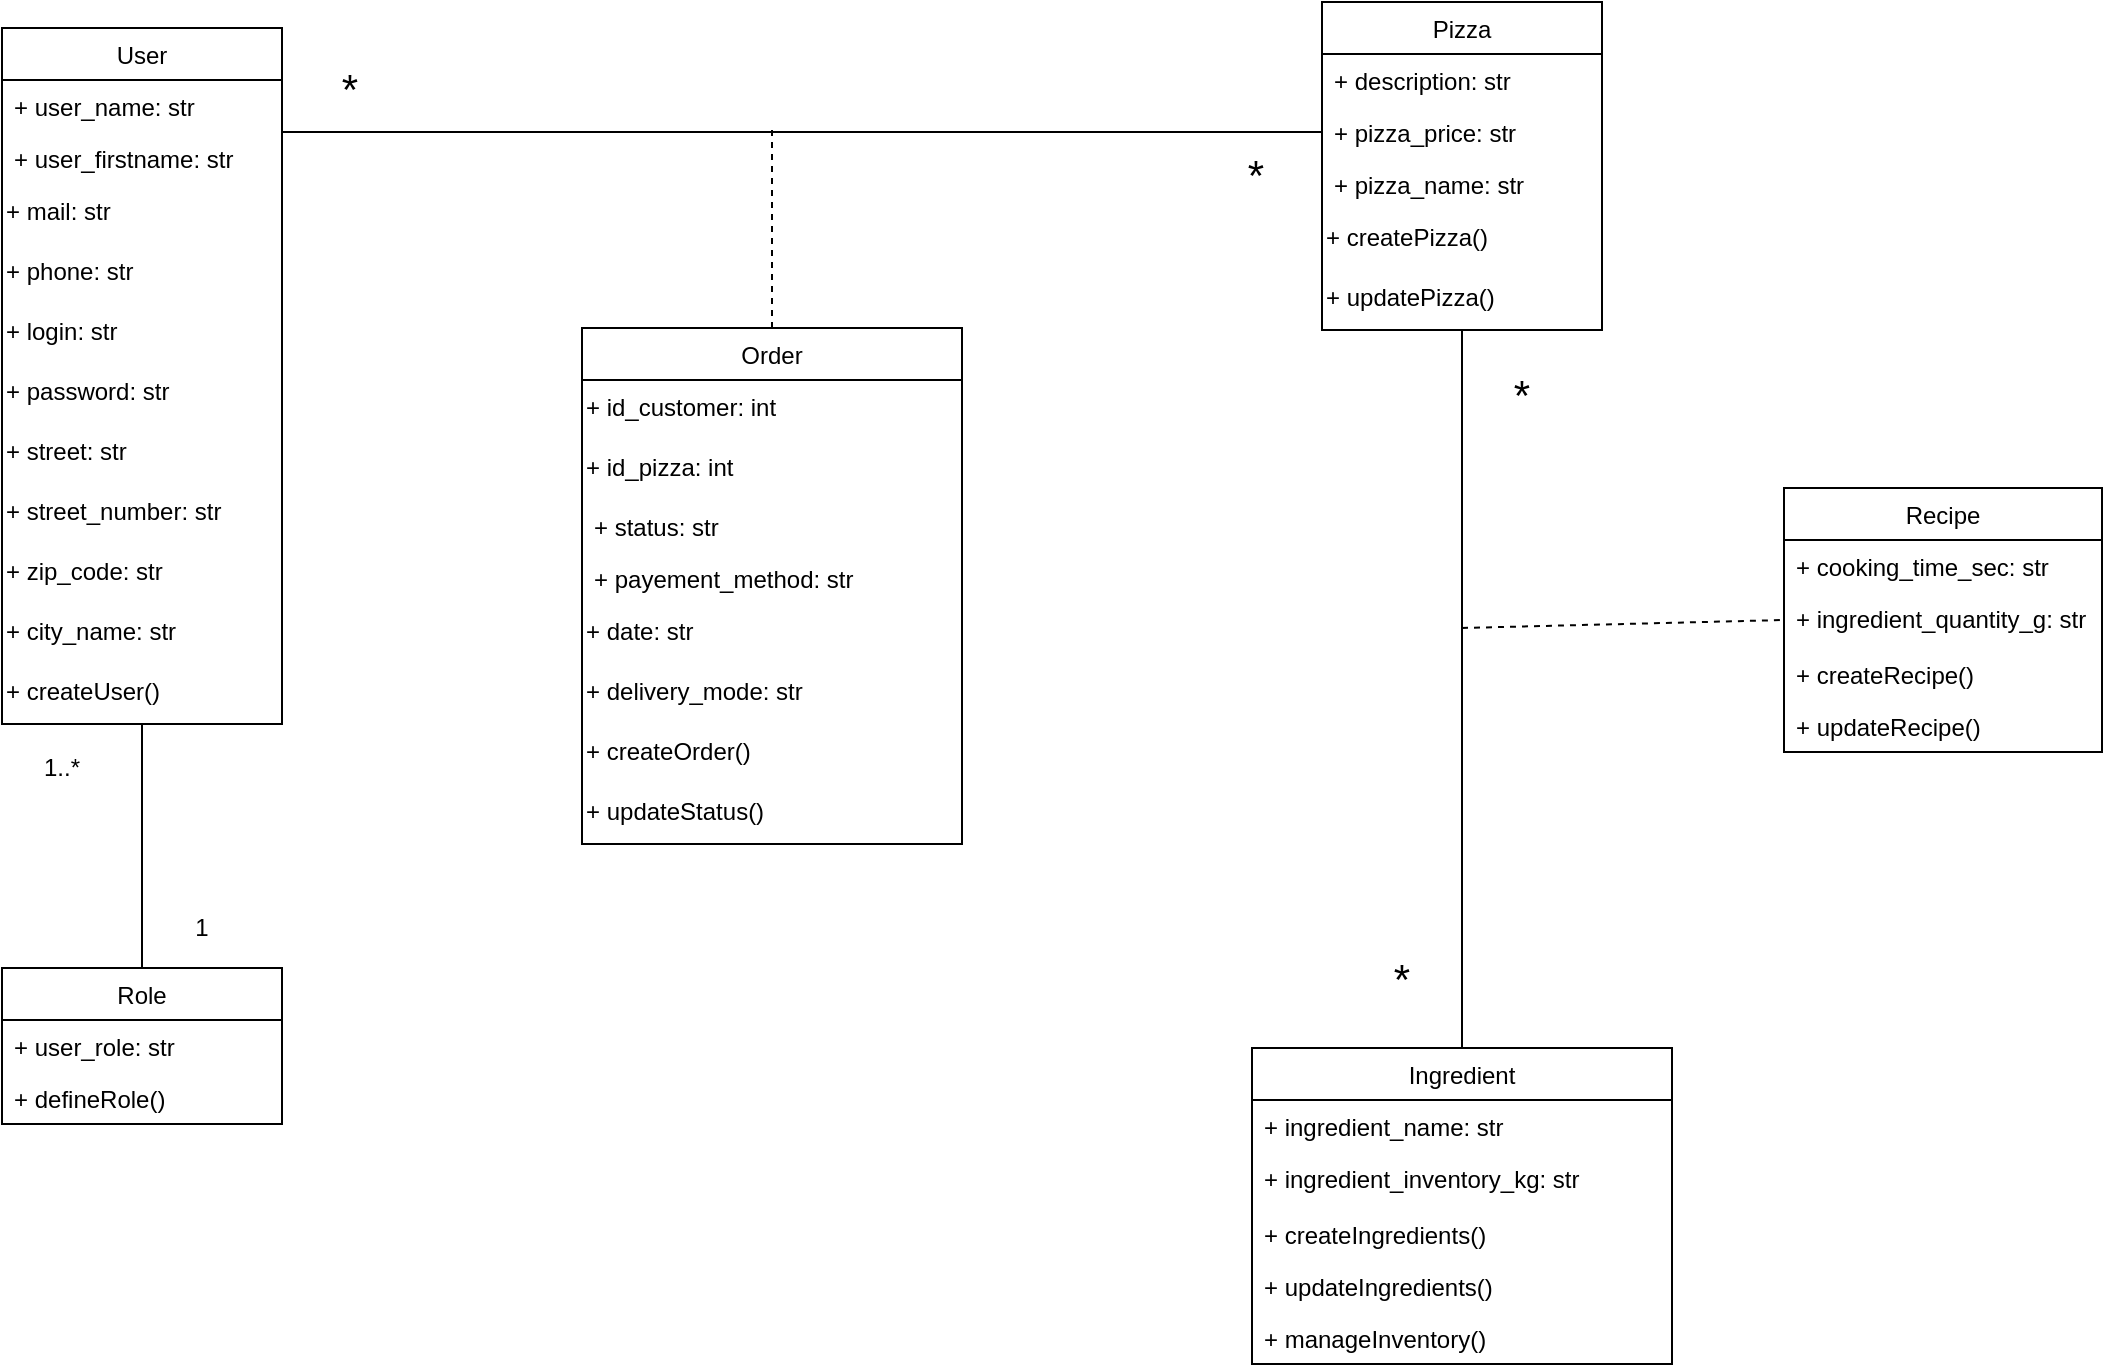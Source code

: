 <mxfile version="14.6.6" type="device"><diagram id="Iy9yu8aMUoGa1q2dJhIb" name="Page-1"><mxGraphModel dx="1422" dy="791" grid="1" gridSize="10" guides="1" tooltips="1" connect="1" arrows="1" fold="1" page="1" pageScale="1" pageWidth="827" pageHeight="1169" math="0" shadow="0"><root><mxCell id="0"/><mxCell id="1" parent="0"/><mxCell id="9qdpSm--9qZKUrbQiOAT-15" value="Pizza" style="swimlane;fontStyle=0;childLayout=stackLayout;horizontal=1;startSize=26;fillColor=none;horizontalStack=0;resizeParent=1;resizeParentMax=0;resizeLast=0;collapsible=1;marginBottom=0;" parent="1" vertex="1"><mxGeometry x="880" y="97" width="140" height="164" as="geometry"/></mxCell><mxCell id="9qdpSm--9qZKUrbQiOAT-16" value="+ description: str" style="text;strokeColor=none;fillColor=none;align=left;verticalAlign=top;spacingLeft=4;spacingRight=4;overflow=hidden;rotatable=0;points=[[0,0.5],[1,0.5]];portConstraint=eastwest;" parent="9qdpSm--9qZKUrbQiOAT-15" vertex="1"><mxGeometry y="26" width="140" height="26" as="geometry"/></mxCell><mxCell id="9qdpSm--9qZKUrbQiOAT-17" value="+ pizza_price: str" style="text;strokeColor=none;fillColor=none;align=left;verticalAlign=top;spacingLeft=4;spacingRight=4;overflow=hidden;rotatable=0;points=[[0,0.5],[1,0.5]];portConstraint=eastwest;" parent="9qdpSm--9qZKUrbQiOAT-15" vertex="1"><mxGeometry y="52" width="140" height="26" as="geometry"/></mxCell><mxCell id="Gk1BNJ2Ca37cgyIZlv9p-1" value="+ pizza_name: str" style="text;strokeColor=none;fillColor=none;align=left;verticalAlign=top;spacingLeft=4;spacingRight=4;overflow=hidden;rotatable=0;points=[[0,0.5],[1,0.5]];portConstraint=eastwest;" parent="9qdpSm--9qZKUrbQiOAT-15" vertex="1"><mxGeometry y="78" width="140" height="26" as="geometry"/></mxCell><mxCell id="6Ft0K4k5cxffkVm2fyeE-7" value="+ createPizza()" style="text;whiteSpace=wrap;html=1;" vertex="1" parent="9qdpSm--9qZKUrbQiOAT-15"><mxGeometry y="104" width="140" height="30" as="geometry"/></mxCell><mxCell id="6Ft0K4k5cxffkVm2fyeE-8" value="+ updatePizza()" style="text;whiteSpace=wrap;html=1;" vertex="1" parent="9qdpSm--9qZKUrbQiOAT-15"><mxGeometry y="134" width="140" height="30" as="geometry"/></mxCell><mxCell id="9qdpSm--9qZKUrbQiOAT-31" value="User" style="swimlane;fontStyle=0;childLayout=stackLayout;horizontal=1;startSize=26;fillColor=none;horizontalStack=0;resizeParent=1;resizeParentMax=0;resizeLast=0;collapsible=1;marginBottom=0;" parent="1" vertex="1"><mxGeometry x="220" y="110" width="140" height="348" as="geometry"/></mxCell><mxCell id="9qdpSm--9qZKUrbQiOAT-32" value="+ user_name: str" style="text;strokeColor=none;fillColor=none;align=left;verticalAlign=top;spacingLeft=4;spacingRight=4;overflow=hidden;rotatable=0;points=[[0,0.5],[1,0.5]];portConstraint=eastwest;" parent="9qdpSm--9qZKUrbQiOAT-31" vertex="1"><mxGeometry y="26" width="140" height="26" as="geometry"/></mxCell><mxCell id="9qdpSm--9qZKUrbQiOAT-33" value="+ user_firstname: str" style="text;strokeColor=none;fillColor=none;align=left;verticalAlign=top;spacingLeft=4;spacingRight=4;overflow=hidden;rotatable=0;points=[[0,0.5],[1,0.5]];portConstraint=eastwest;" parent="9qdpSm--9qZKUrbQiOAT-31" vertex="1"><mxGeometry y="52" width="140" height="26" as="geometry"/></mxCell><mxCell id="3xtKKPZ_bgGL4iT_4-hF-18" value="+ mail: str" style="text;whiteSpace=wrap;html=1;" parent="9qdpSm--9qZKUrbQiOAT-31" vertex="1"><mxGeometry y="78" width="140" height="30" as="geometry"/></mxCell><mxCell id="3xtKKPZ_bgGL4iT_4-hF-19" value="+ phone: str" style="text;whiteSpace=wrap;html=1;" parent="9qdpSm--9qZKUrbQiOAT-31" vertex="1"><mxGeometry y="108" width="140" height="30" as="geometry"/></mxCell><mxCell id="3xtKKPZ_bgGL4iT_4-hF-20" value="+ login: str" style="text;whiteSpace=wrap;html=1;" parent="9qdpSm--9qZKUrbQiOAT-31" vertex="1"><mxGeometry y="138" width="140" height="30" as="geometry"/></mxCell><mxCell id="3xtKKPZ_bgGL4iT_4-hF-21" value="+ password: str" style="text;whiteSpace=wrap;html=1;" parent="9qdpSm--9qZKUrbQiOAT-31" vertex="1"><mxGeometry y="168" width="140" height="30" as="geometry"/></mxCell><mxCell id="Gk1BNJ2Ca37cgyIZlv9p-2" value="+ street: str" style="text;whiteSpace=wrap;html=1;" parent="9qdpSm--9qZKUrbQiOAT-31" vertex="1"><mxGeometry y="198" width="140" height="30" as="geometry"/></mxCell><mxCell id="Gk1BNJ2Ca37cgyIZlv9p-3" value="+ street_number: str" style="text;whiteSpace=wrap;html=1;" parent="9qdpSm--9qZKUrbQiOAT-31" vertex="1"><mxGeometry y="228" width="140" height="30" as="geometry"/></mxCell><mxCell id="Gk1BNJ2Ca37cgyIZlv9p-4" value="+ zip_code: str" style="text;whiteSpace=wrap;html=1;" parent="9qdpSm--9qZKUrbQiOAT-31" vertex="1"><mxGeometry y="258" width="140" height="30" as="geometry"/></mxCell><mxCell id="Gk1BNJ2Ca37cgyIZlv9p-5" value="+ city_name: str" style="text;whiteSpace=wrap;html=1;" parent="9qdpSm--9qZKUrbQiOAT-31" vertex="1"><mxGeometry y="288" width="140" height="30" as="geometry"/></mxCell><mxCell id="6Ft0K4k5cxffkVm2fyeE-1" value="+ createUser()" style="text;whiteSpace=wrap;html=1;" vertex="1" parent="9qdpSm--9qZKUrbQiOAT-31"><mxGeometry y="318" width="140" height="30" as="geometry"/></mxCell><mxCell id="9qdpSm--9qZKUrbQiOAT-51" value="Order" style="swimlane;fontStyle=0;childLayout=stackLayout;horizontal=1;startSize=26;fillColor=none;horizontalStack=0;resizeParent=1;resizeParentMax=0;resizeLast=0;collapsible=1;marginBottom=0;" parent="1" vertex="1"><mxGeometry x="510" y="260" width="190" height="258" as="geometry"/></mxCell><mxCell id="3xtKKPZ_bgGL4iT_4-hF-26" value="+ id_customer: int" style="text;whiteSpace=wrap;html=1;" parent="9qdpSm--9qZKUrbQiOAT-51" vertex="1"><mxGeometry y="26" width="190" height="30" as="geometry"/></mxCell><mxCell id="3xtKKPZ_bgGL4iT_4-hF-27" value="+ id_pizza: int" style="text;whiteSpace=wrap;html=1;" parent="9qdpSm--9qZKUrbQiOAT-51" vertex="1"><mxGeometry y="56" width="190" height="30" as="geometry"/></mxCell><mxCell id="9qdpSm--9qZKUrbQiOAT-52" value="+ status: str" style="text;strokeColor=none;fillColor=none;align=left;verticalAlign=top;spacingLeft=4;spacingRight=4;overflow=hidden;rotatable=0;points=[[0,0.5],[1,0.5]];portConstraint=eastwest;" parent="9qdpSm--9qZKUrbQiOAT-51" vertex="1"><mxGeometry y="86" width="190" height="26" as="geometry"/></mxCell><mxCell id="9qdpSm--9qZKUrbQiOAT-53" value="+ payement_method: str" style="text;strokeColor=none;fillColor=none;align=left;verticalAlign=top;spacingLeft=4;spacingRight=4;overflow=hidden;rotatable=0;points=[[0,0.5],[1,0.5]];portConstraint=eastwest;" parent="9qdpSm--9qZKUrbQiOAT-51" vertex="1"><mxGeometry y="112" width="190" height="26" as="geometry"/></mxCell><mxCell id="3xtKKPZ_bgGL4iT_4-hF-22" value="+ date: str" style="text;whiteSpace=wrap;html=1;" parent="9qdpSm--9qZKUrbQiOAT-51" vertex="1"><mxGeometry y="138" width="190" height="30" as="geometry"/></mxCell><mxCell id="3xtKKPZ_bgGL4iT_4-hF-23" value="+ delivery_mode: str" style="text;whiteSpace=wrap;html=1;" parent="9qdpSm--9qZKUrbQiOAT-51" vertex="1"><mxGeometry y="168" width="190" height="30" as="geometry"/></mxCell><mxCell id="3xtKKPZ_bgGL4iT_4-hF-24" value="+ createOrder()" style="text;whiteSpace=wrap;html=1;" parent="9qdpSm--9qZKUrbQiOAT-51" vertex="1"><mxGeometry y="198" width="190" height="30" as="geometry"/></mxCell><mxCell id="6Ft0K4k5cxffkVm2fyeE-6" value="+ updateStatus()" style="text;whiteSpace=wrap;html=1;" vertex="1" parent="9qdpSm--9qZKUrbQiOAT-51"><mxGeometry y="228" width="190" height="30" as="geometry"/></mxCell><mxCell id="9qdpSm--9qZKUrbQiOAT-54" value="Ingredient" style="swimlane;fontStyle=0;childLayout=stackLayout;horizontal=1;startSize=26;fillColor=none;horizontalStack=0;resizeParent=1;resizeParentMax=0;resizeLast=0;collapsible=1;marginBottom=0;" parent="1" vertex="1"><mxGeometry x="845" y="620" width="210" height="158" as="geometry"/></mxCell><mxCell id="9qdpSm--9qZKUrbQiOAT-55" value="+ ingredient_name: str " style="text;strokeColor=none;fillColor=none;align=left;verticalAlign=top;spacingLeft=4;spacingRight=4;overflow=hidden;rotatable=0;points=[[0,0.5],[1,0.5]];portConstraint=eastwest;" parent="9qdpSm--9qZKUrbQiOAT-54" vertex="1"><mxGeometry y="26" width="210" height="26" as="geometry"/></mxCell><mxCell id="9qdpSm--9qZKUrbQiOAT-56" value="+ ingredient_inventory_kg: str" style="text;strokeColor=none;fillColor=none;align=left;verticalAlign=top;spacingLeft=4;spacingRight=4;overflow=hidden;rotatable=0;points=[[0,0.5],[1,0.5]];portConstraint=eastwest;" parent="9qdpSm--9qZKUrbQiOAT-54" vertex="1"><mxGeometry y="52" width="210" height="28" as="geometry"/></mxCell><mxCell id="6Ft0K4k5cxffkVm2fyeE-15" value="+ createIngredients()" style="text;strokeColor=none;fillColor=none;align=left;verticalAlign=top;spacingLeft=4;spacingRight=4;overflow=hidden;rotatable=0;points=[[0,0.5],[1,0.5]];portConstraint=eastwest;" vertex="1" parent="9qdpSm--9qZKUrbQiOAT-54"><mxGeometry y="80" width="210" height="26" as="geometry"/></mxCell><mxCell id="6Ft0K4k5cxffkVm2fyeE-16" value="+ updateIngredients()" style="text;strokeColor=none;fillColor=none;align=left;verticalAlign=top;spacingLeft=4;spacingRight=4;overflow=hidden;rotatable=0;points=[[0,0.5],[1,0.5]];portConstraint=eastwest;" vertex="1" parent="9qdpSm--9qZKUrbQiOAT-54"><mxGeometry y="106" width="210" height="26" as="geometry"/></mxCell><mxCell id="6Ft0K4k5cxffkVm2fyeE-17" value="+ manageInventory()" style="text;strokeColor=none;fillColor=none;align=left;verticalAlign=top;spacingLeft=4;spacingRight=4;overflow=hidden;rotatable=0;points=[[0,0.5],[1,0.5]];portConstraint=eastwest;" vertex="1" parent="9qdpSm--9qZKUrbQiOAT-54"><mxGeometry y="132" width="210" height="26" as="geometry"/></mxCell><mxCell id="9qdpSm--9qZKUrbQiOAT-60" value="Recipe" style="swimlane;fontStyle=0;childLayout=stackLayout;horizontal=1;startSize=26;fillColor=none;horizontalStack=0;resizeParent=1;resizeParentMax=0;resizeLast=0;collapsible=1;marginBottom=0;" parent="1" vertex="1"><mxGeometry x="1111" y="340" width="159" height="132" as="geometry"/></mxCell><mxCell id="6Ft0K4k5cxffkVm2fyeE-10" value="+ cooking_time_sec: str" style="text;strokeColor=none;fillColor=none;align=left;verticalAlign=top;spacingLeft=4;spacingRight=4;overflow=hidden;rotatable=0;points=[[0,0.5],[1,0.5]];portConstraint=eastwest;" vertex="1" parent="9qdpSm--9qZKUrbQiOAT-60"><mxGeometry y="26" width="159" height="26" as="geometry"/></mxCell><mxCell id="6Ft0K4k5cxffkVm2fyeE-25" value="+ ingredient_quantity_g: str" style="text;strokeColor=none;fillColor=none;align=left;verticalAlign=top;spacingLeft=4;spacingRight=4;overflow=hidden;rotatable=0;points=[[0,0.5],[1,0.5]];portConstraint=eastwest;" vertex="1" parent="9qdpSm--9qZKUrbQiOAT-60"><mxGeometry y="52" width="159" height="28" as="geometry"/></mxCell><mxCell id="6Ft0K4k5cxffkVm2fyeE-12" value="+ createRecipe()" style="text;strokeColor=none;fillColor=none;align=left;verticalAlign=top;spacingLeft=4;spacingRight=4;overflow=hidden;rotatable=0;points=[[0,0.5],[1,0.5]];portConstraint=eastwest;" vertex="1" parent="9qdpSm--9qZKUrbQiOAT-60"><mxGeometry y="80" width="159" height="26" as="geometry"/></mxCell><mxCell id="6Ft0K4k5cxffkVm2fyeE-14" value="+ updateRecipe()" style="text;strokeColor=none;fillColor=none;align=left;verticalAlign=top;spacingLeft=4;spacingRight=4;overflow=hidden;rotatable=0;points=[[0,0.5],[1,0.5]];portConstraint=eastwest;" vertex="1" parent="9qdpSm--9qZKUrbQiOAT-60"><mxGeometry y="106" width="159" height="26" as="geometry"/></mxCell><mxCell id="3xtKKPZ_bgGL4iT_4-hF-5" value="" style="endArrow=none;html=1;entryX=0;entryY=0.5;entryDx=0;entryDy=0;" parent="1" target="9qdpSm--9qZKUrbQiOAT-17" edge="1"><mxGeometry width="50" height="50" relative="1" as="geometry"><mxPoint x="360" y="162" as="sourcePoint"/><mxPoint x="570" y="220" as="targetPoint"/></mxGeometry></mxCell><mxCell id="3xtKKPZ_bgGL4iT_4-hF-8" value="" style="endArrow=none;html=1;entryX=0.5;entryY=1;entryDx=0;entryDy=0;" parent="1" source="9qdpSm--9qZKUrbQiOAT-54" target="9qdpSm--9qZKUrbQiOAT-15" edge="1"><mxGeometry width="50" height="50" relative="1" as="geometry"><mxPoint x="700" y="430" as="sourcePoint"/><mxPoint x="750" y="380" as="targetPoint"/></mxGeometry></mxCell><mxCell id="3xtKKPZ_bgGL4iT_4-hF-11" value="" style="endArrow=none;dashed=1;html=1;exitX=0.5;exitY=0;exitDx=0;exitDy=0;" parent="1" source="9qdpSm--9qZKUrbQiOAT-51" edge="1"><mxGeometry width="50" height="50" relative="1" as="geometry"><mxPoint x="700" y="430" as="sourcePoint"/><mxPoint x="605" y="160" as="targetPoint"/></mxGeometry></mxCell><mxCell id="3xtKKPZ_bgGL4iT_4-hF-12" value="" style="endArrow=none;dashed=1;html=1;entryX=0;entryY=0.5;entryDx=0;entryDy=0;" parent="1" target="9qdpSm--9qZKUrbQiOAT-60" edge="1"><mxGeometry width="50" height="50" relative="1" as="geometry"><mxPoint x="950" y="410" as="sourcePoint"/><mxPoint x="750" y="380" as="targetPoint"/></mxGeometry></mxCell><mxCell id="3xtKKPZ_bgGL4iT_4-hF-13" value="&lt;font style=&quot;font-size: 21px&quot;&gt;*&lt;/font&gt;" style="text;html=1;strokeColor=none;fillColor=none;align=center;verticalAlign=middle;whiteSpace=wrap;rounded=0;" parent="1" vertex="1"><mxGeometry x="374" y="130" width="40" height="20" as="geometry"/></mxCell><mxCell id="3xtKKPZ_bgGL4iT_4-hF-14" value="&#xA;&lt;font style=&quot;font-size: 21px&quot;&gt;*&lt;/font&gt;&#xA;&#xA;" style="text;html=1;strokeColor=none;fillColor=none;align=center;verticalAlign=middle;whiteSpace=wrap;rounded=0;" parent="1" vertex="1"><mxGeometry x="827" y="180" width="40" height="20" as="geometry"/></mxCell><mxCell id="3xtKKPZ_bgGL4iT_4-hF-15" value="&#xA;&lt;font style=&quot;font-size: 21px&quot;&gt;*&lt;/font&gt;&#xA;&#xA;" style="text;html=1;strokeColor=none;fillColor=none;align=center;verticalAlign=middle;whiteSpace=wrap;rounded=0;" parent="1" vertex="1"><mxGeometry x="960" y="290" width="40" height="20" as="geometry"/></mxCell><mxCell id="3xtKKPZ_bgGL4iT_4-hF-16" value="&lt;font style=&quot;font-size: 21px&quot;&gt;*&lt;/font&gt;" style="text;html=1;strokeColor=none;fillColor=none;align=center;verticalAlign=middle;whiteSpace=wrap;rounded=0;" parent="1" vertex="1"><mxGeometry x="900" y="575" width="40" height="20" as="geometry"/></mxCell><mxCell id="6Ft0K4k5cxffkVm2fyeE-2" value="Role" style="swimlane;fontStyle=0;childLayout=stackLayout;horizontal=1;startSize=26;fillColor=none;horizontalStack=0;resizeParent=1;resizeParentMax=0;resizeLast=0;collapsible=1;marginBottom=0;" vertex="1" parent="1"><mxGeometry x="220" y="580" width="140" height="78" as="geometry"/></mxCell><mxCell id="6Ft0K4k5cxffkVm2fyeE-3" value="+ user_role: str" style="text;strokeColor=none;fillColor=none;align=left;verticalAlign=top;spacingLeft=4;spacingRight=4;overflow=hidden;rotatable=0;points=[[0,0.5],[1,0.5]];portConstraint=eastwest;" vertex="1" parent="6Ft0K4k5cxffkVm2fyeE-2"><mxGeometry y="26" width="140" height="26" as="geometry"/></mxCell><mxCell id="6Ft0K4k5cxffkVm2fyeE-5" value="+ defineRole()" style="text;strokeColor=none;fillColor=none;align=left;verticalAlign=top;spacingLeft=4;spacingRight=4;overflow=hidden;rotatable=0;points=[[0,0.5],[1,0.5]];portConstraint=eastwest;" vertex="1" parent="6Ft0K4k5cxffkVm2fyeE-2"><mxGeometry y="52" width="140" height="26" as="geometry"/></mxCell><mxCell id="6Ft0K4k5cxffkVm2fyeE-18" value="" style="endArrow=none;html=1;exitX=0.5;exitY=0;exitDx=0;exitDy=0;entryX=0.5;entryY=1;entryDx=0;entryDy=0;" edge="1" parent="1" source="6Ft0K4k5cxffkVm2fyeE-2" target="6Ft0K4k5cxffkVm2fyeE-1"><mxGeometry width="50" height="50" relative="1" as="geometry"><mxPoint x="290" y="570" as="sourcePoint"/><mxPoint x="740" y="450" as="targetPoint"/></mxGeometry></mxCell><mxCell id="6Ft0K4k5cxffkVm2fyeE-21" value="1..*" style="text;html=1;strokeColor=none;fillColor=none;align=center;verticalAlign=middle;whiteSpace=wrap;rounded=0;" vertex="1" parent="1"><mxGeometry x="230" y="470" width="40" height="20" as="geometry"/></mxCell><mxCell id="6Ft0K4k5cxffkVm2fyeE-22" value="1" style="text;html=1;strokeColor=none;fillColor=none;align=center;verticalAlign=middle;whiteSpace=wrap;rounded=0;" vertex="1" parent="1"><mxGeometry x="300" y="550" width="40" height="20" as="geometry"/></mxCell></root></mxGraphModel></diagram></mxfile>